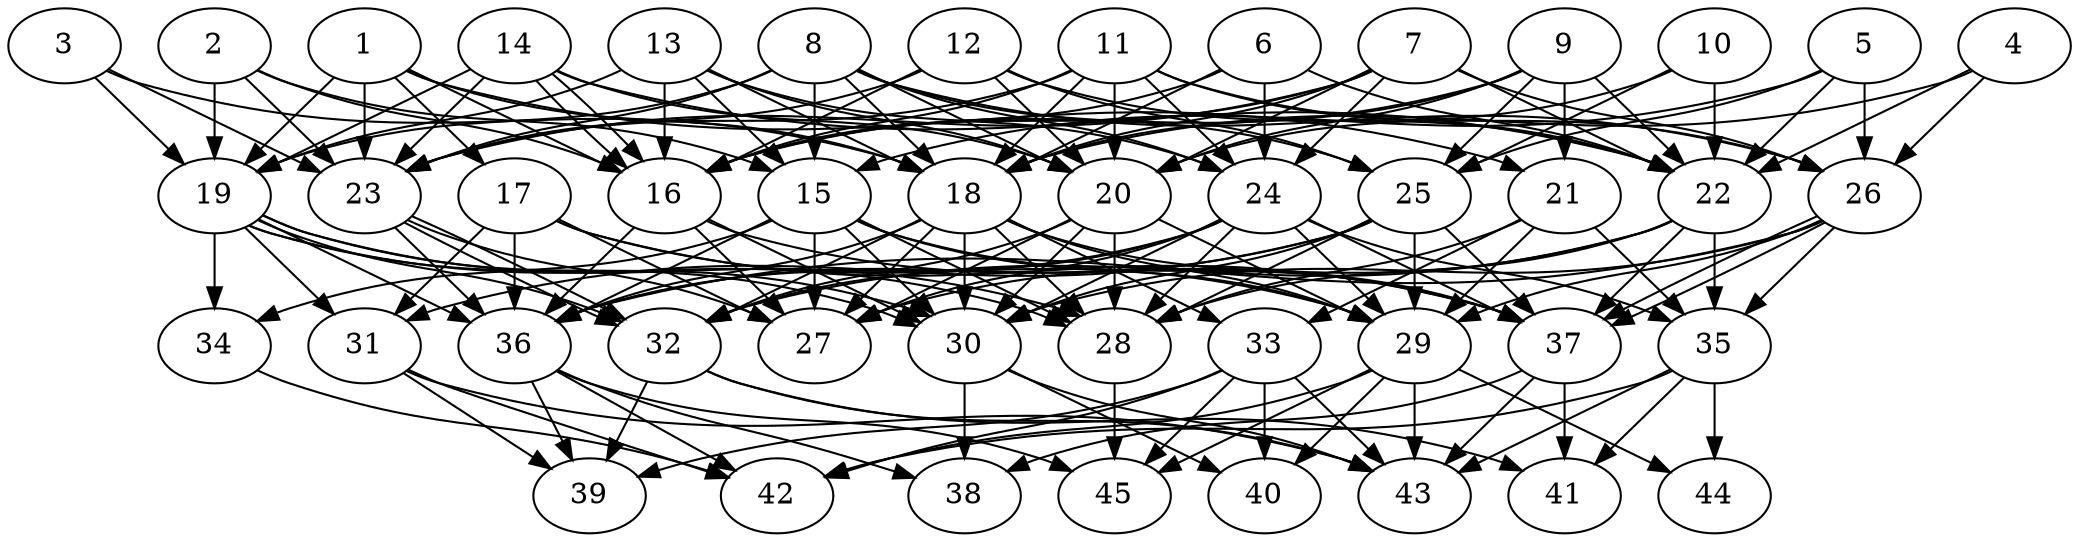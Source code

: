 // DAG automatically generated by daggen at Tue Aug  6 16:31:44 2019
// ./daggen --dot -n 45 --ccr 0.5 --fat 0.8 --regular 0.5 --density 0.7 --mindata 5242880 --maxdata 52428800 
digraph G {
  1 [size="11122688", alpha="0.10", expect_size="5561344"] 
  1 -> 16 [size ="5561344"]
  1 -> 17 [size ="5561344"]
  1 -> 18 [size ="5561344"]
  1 -> 19 [size ="5561344"]
  1 -> 21 [size ="5561344"]
  1 -> 23 [size ="5561344"]
  2 [size="46143488", alpha="0.10", expect_size="23071744"] 
  2 -> 15 [size ="23071744"]
  2 -> 16 [size ="23071744"]
  2 -> 19 [size ="23071744"]
  2 -> 23 [size ="23071744"]
  3 [size="78845952", alpha="0.18", expect_size="39422976"] 
  3 -> 18 [size ="39422976"]
  3 -> 19 [size ="39422976"]
  3 -> 23 [size ="39422976"]
  4 [size="95565824", alpha="0.01", expect_size="47782912"] 
  4 -> 18 [size ="47782912"]
  4 -> 22 [size ="47782912"]
  4 -> 26 [size ="47782912"]
  5 [size="39870464", alpha="0.07", expect_size="19935232"] 
  5 -> 15 [size ="19935232"]
  5 -> 22 [size ="19935232"]
  5 -> 25 [size ="19935232"]
  5 -> 26 [size ="19935232"]
  6 [size="82952192", alpha="0.18", expect_size="41476096"] 
  6 -> 16 [size ="41476096"]
  6 -> 18 [size ="41476096"]
  6 -> 22 [size ="41476096"]
  6 -> 24 [size ="41476096"]
  7 [size="68485120", alpha="0.13", expect_size="34242560"] 
  7 -> 16 [size ="34242560"]
  7 -> 18 [size ="34242560"]
  7 -> 20 [size ="34242560"]
  7 -> 22 [size ="34242560"]
  7 -> 23 [size ="34242560"]
  7 -> 24 [size ="34242560"]
  7 -> 26 [size ="34242560"]
  8 [size="71313408", alpha="0.03", expect_size="35656704"] 
  8 -> 15 [size ="35656704"]
  8 -> 18 [size ="35656704"]
  8 -> 19 [size ="35656704"]
  8 -> 20 [size ="35656704"]
  8 -> 23 [size ="35656704"]
  8 -> 24 [size ="35656704"]
  8 -> 25 [size ="35656704"]
  8 -> 26 [size ="35656704"]
  9 [size="18954240", alpha="0.17", expect_size="9477120"] 
  9 -> 16 [size ="9477120"]
  9 -> 18 [size ="9477120"]
  9 -> 20 [size ="9477120"]
  9 -> 21 [size ="9477120"]
  9 -> 22 [size ="9477120"]
  9 -> 25 [size ="9477120"]
  10 [size="36421632", alpha="0.18", expect_size="18210816"] 
  10 -> 20 [size ="18210816"]
  10 -> 22 [size ="18210816"]
  10 -> 25 [size ="18210816"]
  11 [size="33183744", alpha="0.13", expect_size="16591872"] 
  11 -> 16 [size ="16591872"]
  11 -> 18 [size ="16591872"]
  11 -> 20 [size ="16591872"]
  11 -> 22 [size ="16591872"]
  11 -> 23 [size ="16591872"]
  11 -> 24 [size ="16591872"]
  11 -> 26 [size ="16591872"]
  12 [size="82464768", alpha="0.08", expect_size="41232384"] 
  12 -> 16 [size ="41232384"]
  12 -> 20 [size ="41232384"]
  12 -> 22 [size ="41232384"]
  12 -> 23 [size ="41232384"]
  12 -> 25 [size ="41232384"]
  13 [size="34471936", alpha="0.09", expect_size="17235968"] 
  13 -> 15 [size ="17235968"]
  13 -> 16 [size ="17235968"]
  13 -> 18 [size ="17235968"]
  13 -> 19 [size ="17235968"]
  13 -> 20 [size ="17235968"]
  13 -> 24 [size ="17235968"]
  14 [size="23922688", alpha="0.07", expect_size="11961344"] 
  14 -> 16 [size ="11961344"]
  14 -> 16 [size ="11961344"]
  14 -> 19 [size ="11961344"]
  14 -> 20 [size ="11961344"]
  14 -> 22 [size ="11961344"]
  14 -> 23 [size ="11961344"]
  15 [size="30529536", alpha="0.17", expect_size="15264768"] 
  15 -> 27 [size ="15264768"]
  15 -> 28 [size ="15264768"]
  15 -> 29 [size ="15264768"]
  15 -> 30 [size ="15264768"]
  15 -> 34 [size ="15264768"]
  15 -> 36 [size ="15264768"]
  15 -> 37 [size ="15264768"]
  16 [size="61294592", alpha="0.07", expect_size="30647296"] 
  16 -> 27 [size ="30647296"]
  16 -> 30 [size ="30647296"]
  16 -> 36 [size ="30647296"]
  16 -> 37 [size ="30647296"]
  17 [size="53596160", alpha="0.08", expect_size="26798080"] 
  17 -> 27 [size ="26798080"]
  17 -> 29 [size ="26798080"]
  17 -> 31 [size ="26798080"]
  17 -> 36 [size ="26798080"]
  17 -> 37 [size ="26798080"]
  18 [size="20168704", alpha="0.16", expect_size="10084352"] 
  18 -> 27 [size ="10084352"]
  18 -> 28 [size ="10084352"]
  18 -> 29 [size ="10084352"]
  18 -> 30 [size ="10084352"]
  18 -> 32 [size ="10084352"]
  18 -> 33 [size ="10084352"]
  18 -> 36 [size ="10084352"]
  18 -> 37 [size ="10084352"]
  19 [size="33939456", alpha="0.03", expect_size="16969728"] 
  19 -> 28 [size ="16969728"]
  19 -> 28 [size ="16969728"]
  19 -> 30 [size ="16969728"]
  19 -> 30 [size ="16969728"]
  19 -> 31 [size ="16969728"]
  19 -> 32 [size ="16969728"]
  19 -> 34 [size ="16969728"]
  19 -> 36 [size ="16969728"]
  20 [size="21082112", alpha="0.12", expect_size="10541056"] 
  20 -> 27 [size ="10541056"]
  20 -> 28 [size ="10541056"]
  20 -> 29 [size ="10541056"]
  20 -> 30 [size ="10541056"]
  20 -> 32 [size ="10541056"]
  21 [size="12959744", alpha="0.01", expect_size="6479872"] 
  21 -> 28 [size ="6479872"]
  21 -> 29 [size ="6479872"]
  21 -> 33 [size ="6479872"]
  21 -> 35 [size ="6479872"]
  22 [size="74622976", alpha="0.18", expect_size="37311488"] 
  22 -> 27 [size ="37311488"]
  22 -> 28 [size ="37311488"]
  22 -> 32 [size ="37311488"]
  22 -> 35 [size ="37311488"]
  22 -> 37 [size ="37311488"]
  23 [size="19339264", alpha="0.09", expect_size="9669632"] 
  23 -> 27 [size ="9669632"]
  23 -> 32 [size ="9669632"]
  23 -> 32 [size ="9669632"]
  23 -> 36 [size ="9669632"]
  24 [size="62881792", alpha="0.19", expect_size="31440896"] 
  24 -> 27 [size ="31440896"]
  24 -> 28 [size ="31440896"]
  24 -> 29 [size ="31440896"]
  24 -> 30 [size ="31440896"]
  24 -> 32 [size ="31440896"]
  24 -> 35 [size ="31440896"]
  24 -> 36 [size ="31440896"]
  24 -> 37 [size ="31440896"]
  25 [size="96520192", alpha="0.15", expect_size="48260096"] 
  25 -> 28 [size ="48260096"]
  25 -> 29 [size ="48260096"]
  25 -> 30 [size ="48260096"]
  25 -> 31 [size ="48260096"]
  25 -> 36 [size ="48260096"]
  25 -> 37 [size ="48260096"]
  26 [size="80375808", alpha="0.06", expect_size="40187904"] 
  26 -> 29 [size ="40187904"]
  26 -> 30 [size ="40187904"]
  26 -> 35 [size ="40187904"]
  26 -> 36 [size ="40187904"]
  26 -> 37 [size ="40187904"]
  26 -> 37 [size ="40187904"]
  27 [size="19054592", alpha="0.09", expect_size="9527296"] 
  28 [size="56092672", alpha="0.05", expect_size="28046336"] 
  28 -> 45 [size ="28046336"]
  29 [size="35403776", alpha="0.03", expect_size="17701888"] 
  29 -> 40 [size ="17701888"]
  29 -> 42 [size ="17701888"]
  29 -> 43 [size ="17701888"]
  29 -> 44 [size ="17701888"]
  29 -> 45 [size ="17701888"]
  30 [size="47515648", alpha="0.07", expect_size="23757824"] 
  30 -> 38 [size ="23757824"]
  30 -> 40 [size ="23757824"]
  30 -> 43 [size ="23757824"]
  31 [size="103180288", alpha="0.15", expect_size="51590144"] 
  31 -> 39 [size ="51590144"]
  31 -> 42 [size ="51590144"]
  31 -> 43 [size ="51590144"]
  32 [size="14288896", alpha="0.19", expect_size="7144448"] 
  32 -> 39 [size ="7144448"]
  32 -> 41 [size ="7144448"]
  32 -> 43 [size ="7144448"]
  33 [size="99618816", alpha="0.07", expect_size="49809408"] 
  33 -> 39 [size ="49809408"]
  33 -> 40 [size ="49809408"]
  33 -> 42 [size ="49809408"]
  33 -> 43 [size ="49809408"]
  33 -> 45 [size ="49809408"]
  34 [size="50042880", alpha="0.19", expect_size="25021440"] 
  34 -> 42 [size ="25021440"]
  35 [size="45012992", alpha="0.14", expect_size="22506496"] 
  35 -> 41 [size ="22506496"]
  35 -> 42 [size ="22506496"]
  35 -> 43 [size ="22506496"]
  35 -> 44 [size ="22506496"]
  36 [size="19544064", alpha="0.01", expect_size="9772032"] 
  36 -> 38 [size ="9772032"]
  36 -> 39 [size ="9772032"]
  36 -> 42 [size ="9772032"]
  36 -> 45 [size ="9772032"]
  37 [size="46104576", alpha="0.17", expect_size="23052288"] 
  37 -> 38 [size ="23052288"]
  37 -> 41 [size ="23052288"]
  37 -> 43 [size ="23052288"]
  38 [size="88324096", alpha="0.14", expect_size="44162048"] 
  39 [size="18286592", alpha="0.17", expect_size="9143296"] 
  40 [size="33204224", alpha="0.02", expect_size="16602112"] 
  41 [size="64645120", alpha="0.07", expect_size="32322560"] 
  42 [size="40933376", alpha="0.06", expect_size="20466688"] 
  43 [size="34052096", alpha="0.07", expect_size="17026048"] 
  44 [size="67985408", alpha="0.19", expect_size="33992704"] 
  45 [size="61800448", alpha="0.10", expect_size="30900224"] 
}
